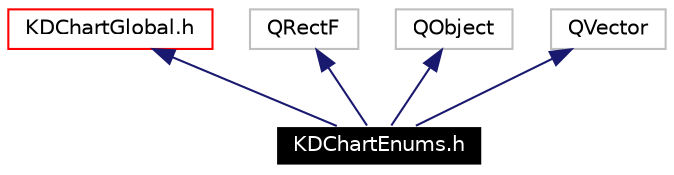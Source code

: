 digraph G
{
  edge [fontname="Helvetica",fontsize=10,labelfontname="Helvetica",labelfontsize=10];
  node [fontname="Helvetica",fontsize=10,shape=record];
  Node1487 [label="KDChartEnums.h",height=0.2,width=0.4,color="white", fillcolor="black", style="filled" fontcolor="white"];
  Node1488 -> Node1487 [dir=back,color="midnightblue",fontsize=10,style="solid",fontname="Helvetica"];
  Node1488 [label="KDChartGlobal.h",height=0.2,width=0.4,color="red",URL="$_k_d_chart_global_8h.html"];
  Node1494 -> Node1487 [dir=back,color="midnightblue",fontsize=10,style="solid",fontname="Helvetica"];
  Node1494 [label="QRectF",height=0.2,width=0.4,color="grey75"];
  Node1495 -> Node1487 [dir=back,color="midnightblue",fontsize=10,style="solid",fontname="Helvetica"];
  Node1495 [label="QObject",height=0.2,width=0.4,color="grey75"];
  Node1496 -> Node1487 [dir=back,color="midnightblue",fontsize=10,style="solid",fontname="Helvetica"];
  Node1496 [label="QVector",height=0.2,width=0.4,color="grey75"];
}
